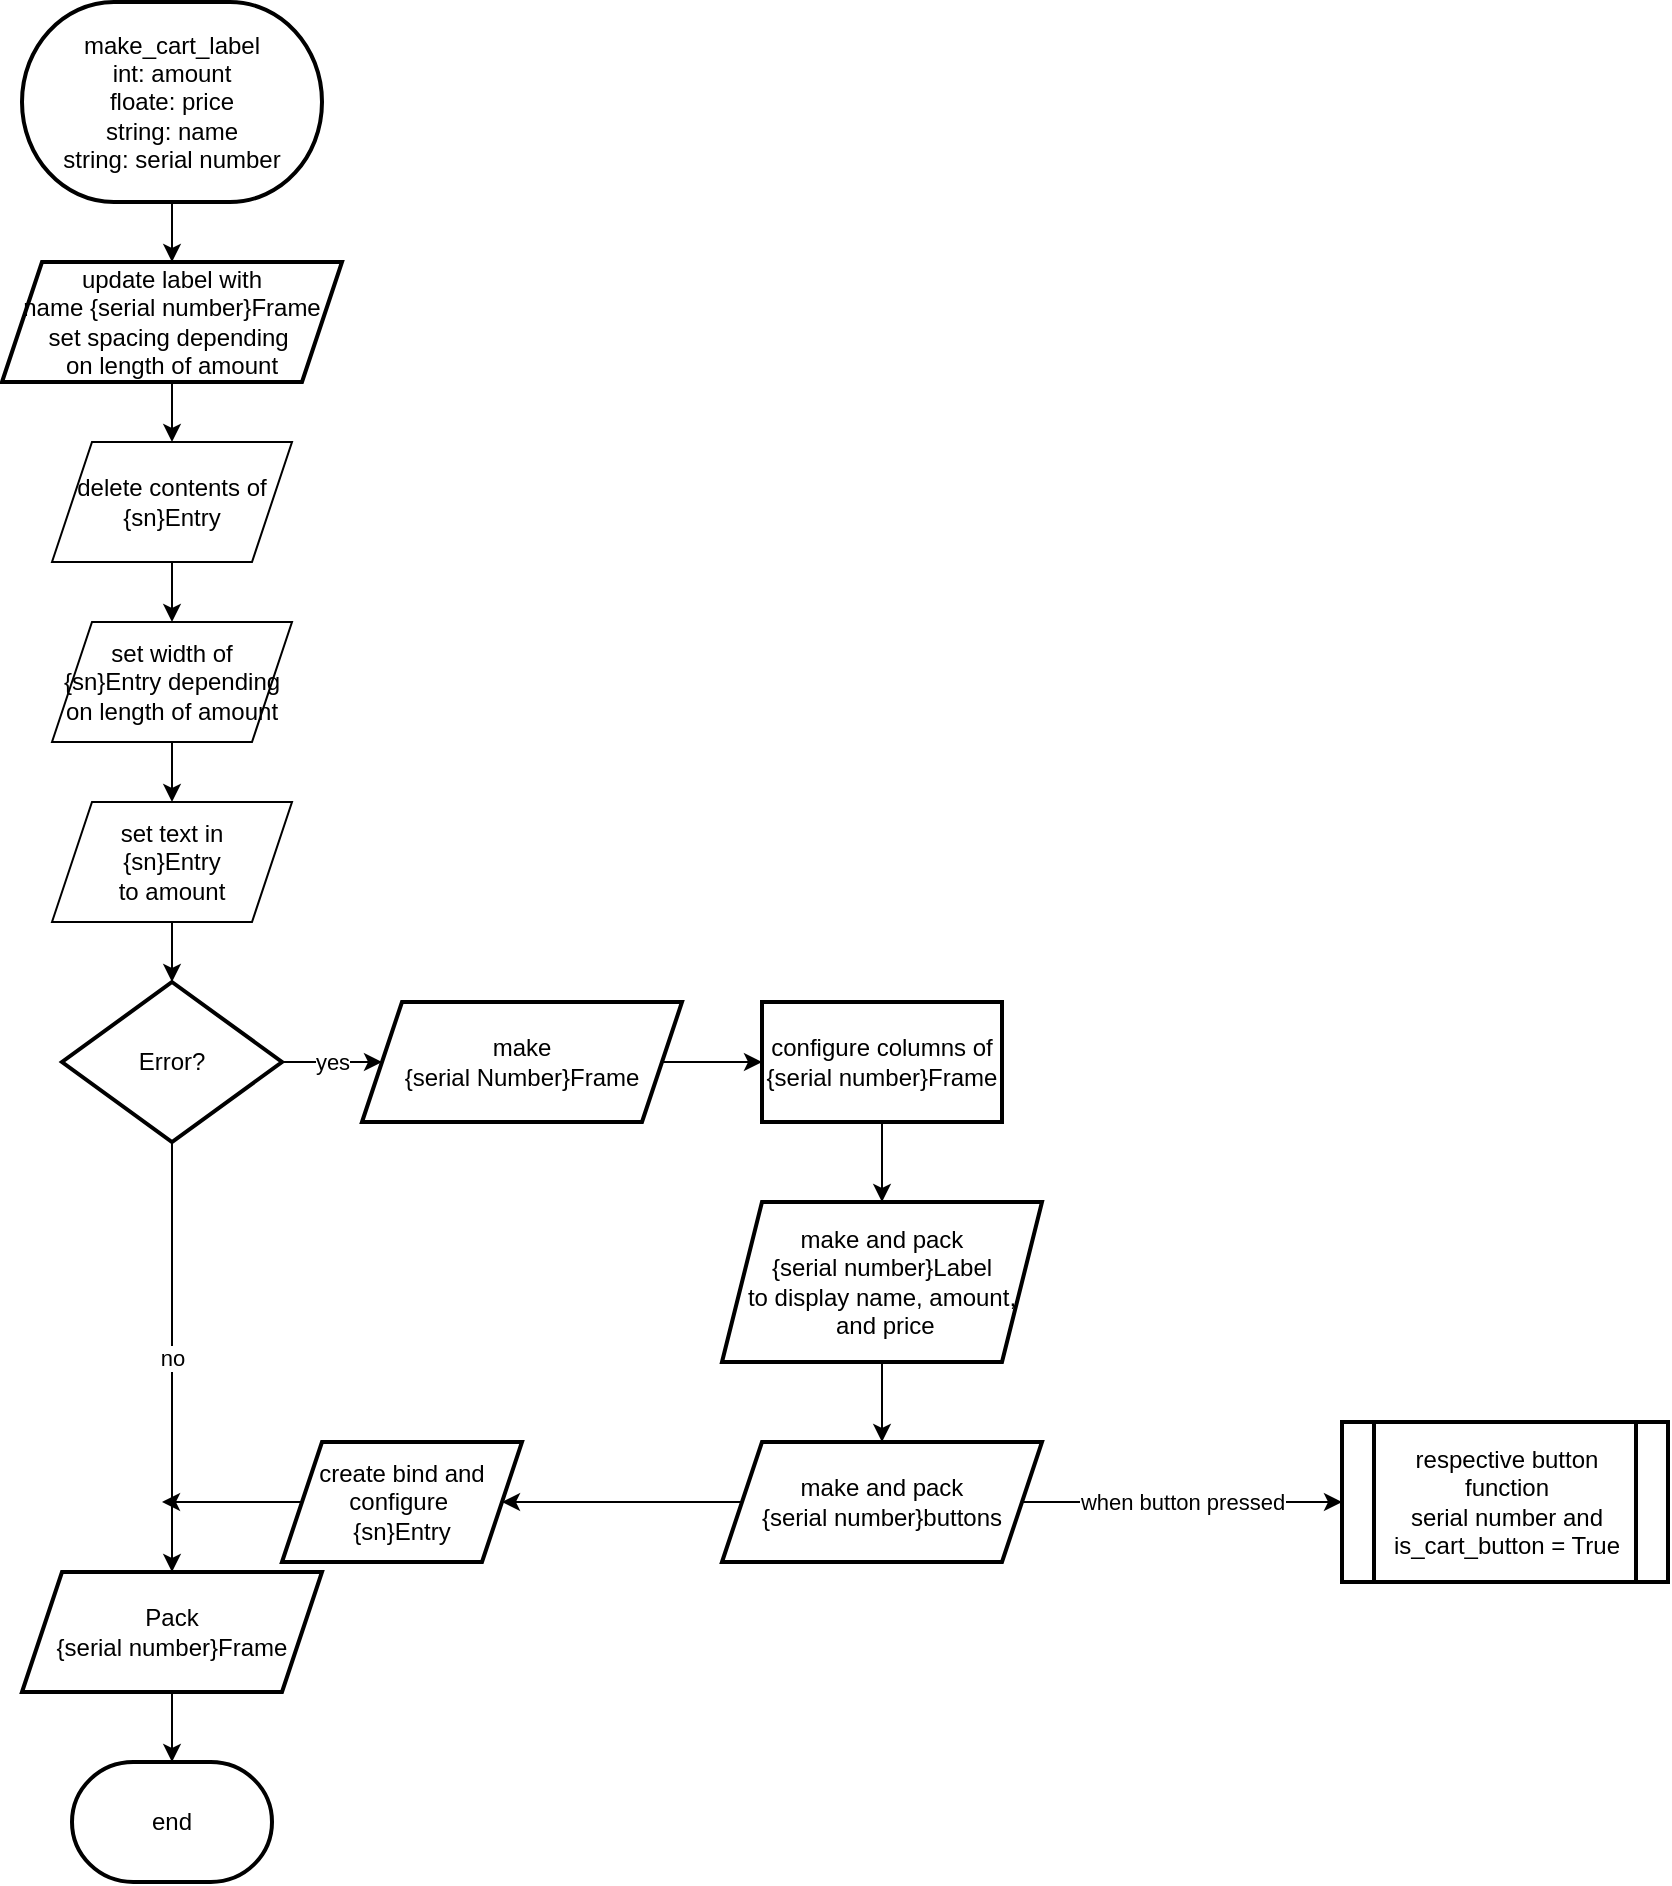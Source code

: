<mxfile version="24.7.6">
  <diagram id="C5RBs43oDa-KdzZeNtuy" name="Page-1">
    <mxGraphModel dx="1050" dy="1746" grid="1" gridSize="10" guides="1" tooltips="1" connect="1" arrows="1" fold="1" page="1" pageScale="1" pageWidth="827" pageHeight="1169" math="0" shadow="0">
      <root>
        <mxCell id="WIyWlLk6GJQsqaUBKTNV-0" />
        <mxCell id="WIyWlLk6GJQsqaUBKTNV-1" parent="WIyWlLk6GJQsqaUBKTNV-0" />
        <mxCell id="2k_Up1OaFUUE34-ynXtq-18" value="" style="edgeStyle=orthogonalEdgeStyle;rounded=0;orthogonalLoop=1;jettySize=auto;html=1;" parent="WIyWlLk6GJQsqaUBKTNV-1" source="2k_Up1OaFUUE34-ynXtq-11" target="2k_Up1OaFUUE34-ynXtq-17" edge="1">
          <mxGeometry relative="1" as="geometry" />
        </mxCell>
        <mxCell id="2k_Up1OaFUUE34-ynXtq-11" value="&lt;div&gt;make_cart_label&lt;/div&gt;&lt;div&gt;int: amount&lt;/div&gt;&lt;div&gt;floate: price&lt;/div&gt;&lt;div&gt;string: name&lt;/div&gt;&lt;div&gt;string: serial number&lt;br&gt;&lt;/div&gt;" style="strokeWidth=2;html=1;shape=mxgraph.flowchart.terminator;whiteSpace=wrap;" parent="WIyWlLk6GJQsqaUBKTNV-1" vertex="1">
          <mxGeometry x="70" y="-90" width="150" height="100" as="geometry" />
        </mxCell>
        <mxCell id="2k_Up1OaFUUE34-ynXtq-12" value="end" style="strokeWidth=2;html=1;shape=mxgraph.flowchart.terminator;whiteSpace=wrap;" parent="WIyWlLk6GJQsqaUBKTNV-1" vertex="1">
          <mxGeometry x="95" y="790" width="100" height="60" as="geometry" />
        </mxCell>
        <mxCell id="2k_Up1OaFUUE34-ynXtq-20" value="" style="edgeStyle=orthogonalEdgeStyle;rounded=0;orthogonalLoop=1;jettySize=auto;html=1;entryX=0.5;entryY=0;entryDx=0;entryDy=0;" parent="WIyWlLk6GJQsqaUBKTNV-1" source="2k_Up1OaFUUE34-ynXtq-17" target="HWs9kD0eq3oXpUhwyqGG-0" edge="1">
          <mxGeometry relative="1" as="geometry" />
        </mxCell>
        <mxCell id="2k_Up1OaFUUE34-ynXtq-17" value="&lt;div&gt;update label with&lt;/div&gt;&lt;div&gt;name {serial number}Frame&lt;/div&gt;&lt;div&gt;set spacing depending&amp;nbsp;&lt;/div&gt;&lt;div&gt;on length of amount&lt;br&gt;&lt;/div&gt;" style="shape=parallelogram;perimeter=parallelogramPerimeter;whiteSpace=wrap;html=1;fixedSize=1;strokeWidth=2;" parent="WIyWlLk6GJQsqaUBKTNV-1" vertex="1">
          <mxGeometry x="60" y="40" width="170" height="60" as="geometry" />
        </mxCell>
        <mxCell id="2k_Up1OaFUUE34-ynXtq-22" value="no" style="edgeStyle=orthogonalEdgeStyle;rounded=0;orthogonalLoop=1;jettySize=auto;html=1;" parent="WIyWlLk6GJQsqaUBKTNV-1" source="2k_Up1OaFUUE34-ynXtq-19" target="2k_Up1OaFUUE34-ynXtq-21" edge="1">
          <mxGeometry relative="1" as="geometry" />
        </mxCell>
        <mxCell id="2k_Up1OaFUUE34-ynXtq-24" value="yes" style="edgeStyle=orthogonalEdgeStyle;rounded=0;orthogonalLoop=1;jettySize=auto;html=1;" parent="WIyWlLk6GJQsqaUBKTNV-1" source="2k_Up1OaFUUE34-ynXtq-19" target="2k_Up1OaFUUE34-ynXtq-23" edge="1">
          <mxGeometry relative="1" as="geometry" />
        </mxCell>
        <mxCell id="2k_Up1OaFUUE34-ynXtq-19" value="Error?" style="rhombus;whiteSpace=wrap;html=1;strokeWidth=2;" parent="WIyWlLk6GJQsqaUBKTNV-1" vertex="1">
          <mxGeometry x="90" y="400" width="110" height="80" as="geometry" />
        </mxCell>
        <mxCell id="2k_Up1OaFUUE34-ynXtq-34" value="" style="edgeStyle=orthogonalEdgeStyle;rounded=0;orthogonalLoop=1;jettySize=auto;html=1;" parent="WIyWlLk6GJQsqaUBKTNV-1" source="2k_Up1OaFUUE34-ynXtq-21" target="2k_Up1OaFUUE34-ynXtq-12" edge="1">
          <mxGeometry relative="1" as="geometry" />
        </mxCell>
        <mxCell id="2k_Up1OaFUUE34-ynXtq-21" value="&lt;div&gt;Pack &lt;br&gt;&lt;/div&gt;&lt;div&gt;{serial number}Frame&lt;br&gt;&lt;/div&gt;" style="shape=parallelogram;perimeter=parallelogramPerimeter;whiteSpace=wrap;html=1;fixedSize=1;strokeWidth=2;" parent="WIyWlLk6GJQsqaUBKTNV-1" vertex="1">
          <mxGeometry x="70" y="695" width="150" height="60" as="geometry" />
        </mxCell>
        <mxCell id="2k_Up1OaFUUE34-ynXtq-26" value="" style="edgeStyle=orthogonalEdgeStyle;rounded=0;orthogonalLoop=1;jettySize=auto;html=1;" parent="WIyWlLk6GJQsqaUBKTNV-1" source="2k_Up1OaFUUE34-ynXtq-23" target="2k_Up1OaFUUE34-ynXtq-25" edge="1">
          <mxGeometry relative="1" as="geometry" />
        </mxCell>
        <mxCell id="2k_Up1OaFUUE34-ynXtq-23" value="&lt;div&gt;make&lt;/div&gt;&lt;div&gt;{serial Number}Frame&lt;br&gt;&lt;/div&gt;" style="shape=parallelogram;perimeter=parallelogramPerimeter;whiteSpace=wrap;html=1;fixedSize=1;strokeWidth=2;" parent="WIyWlLk6GJQsqaUBKTNV-1" vertex="1">
          <mxGeometry x="240" y="410" width="160" height="60" as="geometry" />
        </mxCell>
        <mxCell id="2k_Up1OaFUUE34-ynXtq-29" value="" style="edgeStyle=orthogonalEdgeStyle;rounded=0;orthogonalLoop=1;jettySize=auto;html=1;" parent="WIyWlLk6GJQsqaUBKTNV-1" source="2k_Up1OaFUUE34-ynXtq-25" target="2k_Up1OaFUUE34-ynXtq-28" edge="1">
          <mxGeometry relative="1" as="geometry" />
        </mxCell>
        <mxCell id="2k_Up1OaFUUE34-ynXtq-25" value="configure columns of {serial number}Frame" style="whiteSpace=wrap;html=1;strokeWidth=2;" parent="WIyWlLk6GJQsqaUBKTNV-1" vertex="1">
          <mxGeometry x="440" y="410" width="120" height="60" as="geometry" />
        </mxCell>
        <mxCell id="2k_Up1OaFUUE34-ynXtq-31" value="" style="edgeStyle=orthogonalEdgeStyle;rounded=0;orthogonalLoop=1;jettySize=auto;html=1;" parent="WIyWlLk6GJQsqaUBKTNV-1" source="2k_Up1OaFUUE34-ynXtq-28" target="2k_Up1OaFUUE34-ynXtq-30" edge="1">
          <mxGeometry relative="1" as="geometry" />
        </mxCell>
        <mxCell id="2k_Up1OaFUUE34-ynXtq-28" value="&lt;div&gt;make and pack&lt;/div&gt;&lt;div&gt;{serial number}Label&lt;/div&gt;&lt;div&gt;to display name, amount,&lt;/div&gt;&lt;div&gt;&amp;nbsp;and price&lt;br&gt;&lt;/div&gt;" style="shape=parallelogram;perimeter=parallelogramPerimeter;whiteSpace=wrap;html=1;fixedSize=1;strokeWidth=2;" parent="WIyWlLk6GJQsqaUBKTNV-1" vertex="1">
          <mxGeometry x="420" y="510" width="160" height="80" as="geometry" />
        </mxCell>
        <mxCell id="2k_Up1OaFUUE34-ynXtq-33" value="when button pressed" style="edgeStyle=orthogonalEdgeStyle;rounded=0;orthogonalLoop=1;jettySize=auto;html=1;" parent="WIyWlLk6GJQsqaUBKTNV-1" source="2k_Up1OaFUUE34-ynXtq-30" target="2k_Up1OaFUUE34-ynXtq-32" edge="1">
          <mxGeometry relative="1" as="geometry" />
        </mxCell>
        <mxCell id="HWs9kD0eq3oXpUhwyqGG-9" value="" style="edgeStyle=orthogonalEdgeStyle;rounded=0;orthogonalLoop=1;jettySize=auto;html=1;" edge="1" parent="WIyWlLk6GJQsqaUBKTNV-1" source="2k_Up1OaFUUE34-ynXtq-30" target="HWs9kD0eq3oXpUhwyqGG-8">
          <mxGeometry relative="1" as="geometry" />
        </mxCell>
        <mxCell id="2k_Up1OaFUUE34-ynXtq-30" value="&lt;div&gt;make and pack &lt;br&gt;&lt;/div&gt;&lt;div&gt;{serial number}buttons&lt;br&gt;&lt;/div&gt;" style="shape=parallelogram;perimeter=parallelogramPerimeter;whiteSpace=wrap;html=1;fixedSize=1;strokeWidth=2;" parent="WIyWlLk6GJQsqaUBKTNV-1" vertex="1">
          <mxGeometry x="420" y="630" width="160" height="60" as="geometry" />
        </mxCell>
        <mxCell id="2k_Up1OaFUUE34-ynXtq-32" value="respective button function&lt;br&gt;&lt;div&gt;serial number and&lt;/div&gt;&lt;div&gt;is_cart_button = True&lt;br&gt;&lt;/div&gt;" style="shape=process;whiteSpace=wrap;html=1;backgroundOutline=1;strokeWidth=2;" parent="WIyWlLk6GJQsqaUBKTNV-1" vertex="1">
          <mxGeometry x="730" y="620" width="163" height="80" as="geometry" />
        </mxCell>
        <mxCell id="HWs9kD0eq3oXpUhwyqGG-3" value="" style="edgeStyle=orthogonalEdgeStyle;rounded=0;orthogonalLoop=1;jettySize=auto;html=1;" edge="1" parent="WIyWlLk6GJQsqaUBKTNV-1" source="HWs9kD0eq3oXpUhwyqGG-0" target="HWs9kD0eq3oXpUhwyqGG-2">
          <mxGeometry relative="1" as="geometry" />
        </mxCell>
        <mxCell id="HWs9kD0eq3oXpUhwyqGG-0" value="&lt;div&gt;delete contents of&lt;/div&gt;&lt;div&gt;{sn}Entry&lt;/div&gt;" style="shape=parallelogram;perimeter=parallelogramPerimeter;whiteSpace=wrap;html=1;fixedSize=1;" vertex="1" parent="WIyWlLk6GJQsqaUBKTNV-1">
          <mxGeometry x="85" y="130" width="120" height="60" as="geometry" />
        </mxCell>
        <mxCell id="HWs9kD0eq3oXpUhwyqGG-6" value="" style="edgeStyle=orthogonalEdgeStyle;rounded=0;orthogonalLoop=1;jettySize=auto;html=1;" edge="1" parent="WIyWlLk6GJQsqaUBKTNV-1" source="HWs9kD0eq3oXpUhwyqGG-2" target="HWs9kD0eq3oXpUhwyqGG-5">
          <mxGeometry relative="1" as="geometry" />
        </mxCell>
        <mxCell id="HWs9kD0eq3oXpUhwyqGG-2" value="&lt;div&gt;set width of&lt;/div&gt;&lt;div&gt;{sn}Entry depending&lt;/div&gt;&lt;div&gt;on length of amount&lt;br&gt;&lt;/div&gt;" style="shape=parallelogram;perimeter=parallelogramPerimeter;whiteSpace=wrap;html=1;fixedSize=1;" vertex="1" parent="WIyWlLk6GJQsqaUBKTNV-1">
          <mxGeometry x="85" y="220" width="120" height="60" as="geometry" />
        </mxCell>
        <mxCell id="HWs9kD0eq3oXpUhwyqGG-7" value="" style="edgeStyle=orthogonalEdgeStyle;rounded=0;orthogonalLoop=1;jettySize=auto;html=1;" edge="1" parent="WIyWlLk6GJQsqaUBKTNV-1" source="HWs9kD0eq3oXpUhwyqGG-5" target="2k_Up1OaFUUE34-ynXtq-19">
          <mxGeometry relative="1" as="geometry" />
        </mxCell>
        <mxCell id="HWs9kD0eq3oXpUhwyqGG-5" value="&lt;div&gt;set text in&lt;/div&gt;&lt;div&gt;{sn}Entry&lt;/div&gt;&lt;div&gt;to amount&lt;br&gt;&lt;/div&gt;" style="shape=parallelogram;perimeter=parallelogramPerimeter;whiteSpace=wrap;html=1;fixedSize=1;" vertex="1" parent="WIyWlLk6GJQsqaUBKTNV-1">
          <mxGeometry x="85" y="310" width="120" height="60" as="geometry" />
        </mxCell>
        <mxCell id="HWs9kD0eq3oXpUhwyqGG-10" style="edgeStyle=orthogonalEdgeStyle;rounded=0;orthogonalLoop=1;jettySize=auto;html=1;" edge="1" parent="WIyWlLk6GJQsqaUBKTNV-1" source="HWs9kD0eq3oXpUhwyqGG-8">
          <mxGeometry relative="1" as="geometry">
            <mxPoint x="140" y="660" as="targetPoint" />
          </mxGeometry>
        </mxCell>
        <mxCell id="HWs9kD0eq3oXpUhwyqGG-8" value="&lt;div&gt;create bind and configure&amp;nbsp;&lt;/div&gt;&lt;div&gt;{sn}Entry&lt;/div&gt;" style="shape=parallelogram;perimeter=parallelogramPerimeter;whiteSpace=wrap;html=1;fixedSize=1;strokeWidth=2;" vertex="1" parent="WIyWlLk6GJQsqaUBKTNV-1">
          <mxGeometry x="200" y="630" width="120" height="60" as="geometry" />
        </mxCell>
      </root>
    </mxGraphModel>
  </diagram>
</mxfile>
